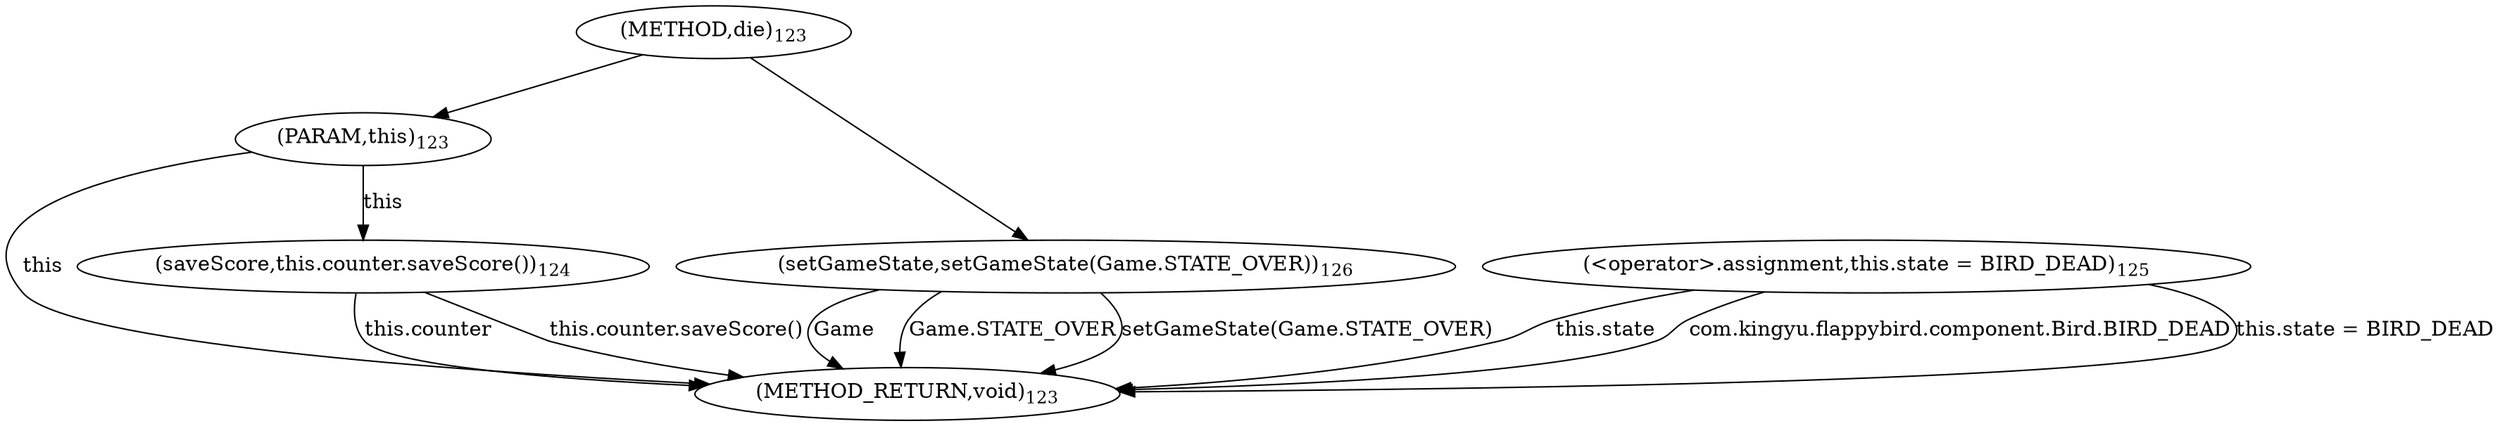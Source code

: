 digraph "die" {  
"556" [label = <(METHOD,die)<SUB>123</SUB>> ]
"577" [label = <(METHOD_RETURN,void)<SUB>123</SUB>> ]
"557" [label = <(PARAM,this)<SUB>123</SUB>> ]
"559" [label = <(saveScore,this.counter.saveScore())<SUB>124</SUB>> ]
"563" [label = <(&lt;operator&gt;.assignment,this.state = BIRD_DEAD)<SUB>125</SUB>> ]
"570" [label = <(setGameState,setGameState(Game.STATE_OVER))<SUB>126</SUB>> ]
"559" [label = <(saveScore,this.counter.saveScore())<SUB>124</SUB>> ]
"563" [label = <(&lt;operator&gt;.assignment,this.state = BIRD_DEAD)<SUB>125</SUB>> ]
"563" [label = <(&lt;operator&gt;.assignment,this.state = BIRD_DEAD)<SUB>125</SUB>> ]
"570" [label = <(setGameState,setGameState(Game.STATE_OVER))<SUB>126</SUB>> ]
"570" [label = <(setGameState,setGameState(Game.STATE_OVER))<SUB>126</SUB>> ]
  "557" -> "577"  [ label = "this"] 
  "559" -> "577"  [ label = "this.counter"] 
  "559" -> "577"  [ label = "this.counter.saveScore()"] 
  "563" -> "577"  [ label = "this.state"] 
  "563" -> "577"  [ label = "com.kingyu.flappybird.component.Bird.BIRD_DEAD"] 
  "563" -> "577"  [ label = "this.state = BIRD_DEAD"] 
  "570" -> "577"  [ label = "Game"] 
  "570" -> "577"  [ label = "Game.STATE_OVER"] 
  "570" -> "577"  [ label = "setGameState(Game.STATE_OVER)"] 
  "556" -> "557" 
  "557" -> "559"  [ label = "this"] 
  "556" -> "570" 
}
